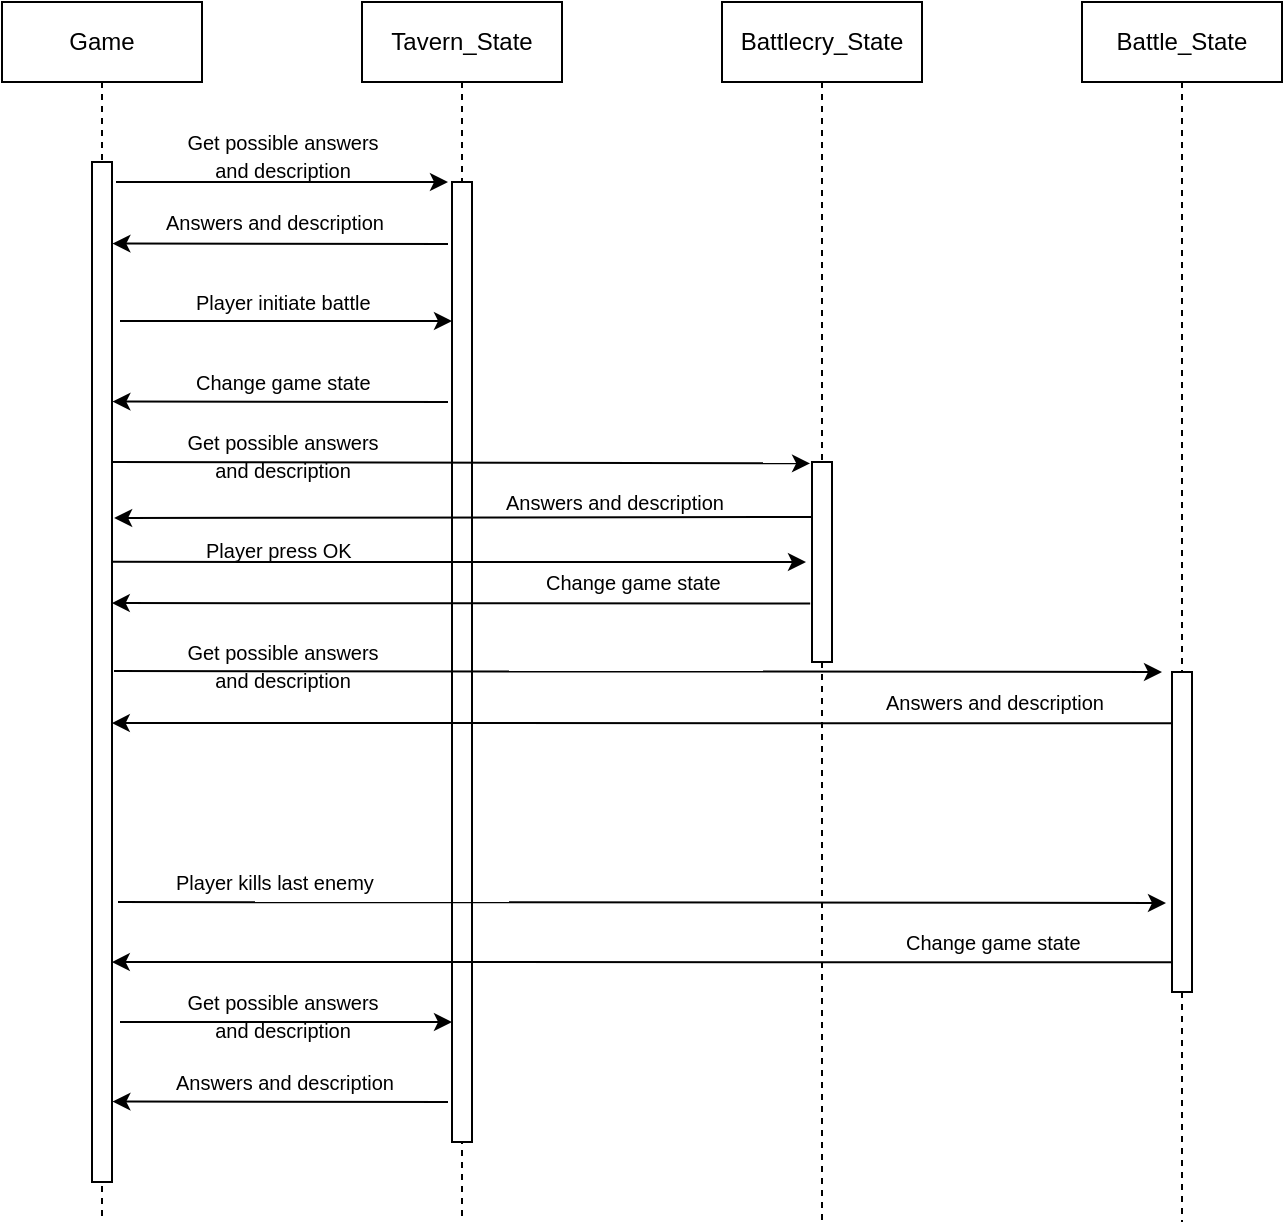 <mxfile version="12.1.3" type="device" pages="1"><diagram id="Mr_EniXjtOihQi1h_XMu" name="Page-1"><mxGraphModel dx="1367" dy="773" grid="1" gridSize="10" guides="1" tooltips="1" connect="1" arrows="1" fold="1" page="1" pageScale="1" pageWidth="827" pageHeight="1169" math="0" shadow="0"><root><mxCell id="0"/><mxCell id="1" parent="0"/><mxCell id="IEhpeCypURXEnSX0drmK-6" style="edgeStyle=orthogonalEdgeStyle;rounded=0;orthogonalLoop=1;jettySize=auto;html=1;endArrow=none;endFill=0;dashed=1;" parent="1" source="IEhpeCypURXEnSX0drmK-1" edge="1"><mxGeometry relative="1" as="geometry"><mxPoint x="120" y="710" as="targetPoint"/></mxGeometry></mxCell><mxCell id="IEhpeCypURXEnSX0drmK-1" value="Game" style="rounded=0;whiteSpace=wrap;html=1;" parent="1" vertex="1"><mxGeometry x="70" y="100" width="100" height="40" as="geometry"/></mxCell><mxCell id="IEhpeCypURXEnSX0drmK-8" style="edgeStyle=orthogonalEdgeStyle;rounded=0;orthogonalLoop=1;jettySize=auto;html=1;dashed=1;endArrow=none;endFill=0;" parent="1" source="IEhpeCypURXEnSX0drmK-2" edge="1"><mxGeometry relative="1" as="geometry"><mxPoint x="300" y="710" as="targetPoint"/></mxGeometry></mxCell><mxCell id="IEhpeCypURXEnSX0drmK-2" value="Tavern_State" style="rounded=0;whiteSpace=wrap;html=1;" parent="1" vertex="1"><mxGeometry x="250" y="100" width="100" height="40" as="geometry"/></mxCell><mxCell id="IEhpeCypURXEnSX0drmK-11" style="edgeStyle=orthogonalEdgeStyle;rounded=0;orthogonalLoop=1;jettySize=auto;html=1;dashed=1;endArrow=none;endFill=0;" parent="1" source="IEhpeCypURXEnSX0drmK-9" edge="1"><mxGeometry relative="1" as="geometry"><mxPoint x="480" y="710" as="targetPoint"/></mxGeometry></mxCell><mxCell id="IEhpeCypURXEnSX0drmK-3" value="Battlecry_State" style="rounded=0;whiteSpace=wrap;html=1;" parent="1" vertex="1"><mxGeometry x="430" y="100" width="100" height="40" as="geometry"/></mxCell><mxCell id="IEhpeCypURXEnSX0drmK-13" style="edgeStyle=orthogonalEdgeStyle;rounded=0;orthogonalLoop=1;jettySize=auto;html=1;dashed=1;endArrow=none;endFill=0;" parent="1" source="IEhpeCypURXEnSX0drmK-12" edge="1"><mxGeometry relative="1" as="geometry"><mxPoint x="660" y="710" as="targetPoint"/></mxGeometry></mxCell><mxCell id="IEhpeCypURXEnSX0drmK-4" value="Battle_State" style="rounded=0;whiteSpace=wrap;html=1;" parent="1" vertex="1"><mxGeometry x="610" y="100" width="100" height="40" as="geometry"/></mxCell><mxCell id="IEhpeCypURXEnSX0drmK-5" value="" style="rounded=0;whiteSpace=wrap;html=1;" parent="1" vertex="1"><mxGeometry x="115" y="180" width="10" height="510" as="geometry"/></mxCell><mxCell id="IEhpeCypURXEnSX0drmK-7" value="" style="rounded=0;whiteSpace=wrap;html=1;" parent="1" vertex="1"><mxGeometry x="295" y="190" width="10" height="480" as="geometry"/></mxCell><mxCell id="IEhpeCypURXEnSX0drmK-14" value="" style="endArrow=classic;html=1;" parent="1" edge="1"><mxGeometry width="50" height="50" relative="1" as="geometry"><mxPoint x="127" y="190" as="sourcePoint"/><mxPoint x="293" y="190" as="targetPoint"/></mxGeometry></mxCell><mxCell id="IEhpeCypURXEnSX0drmK-15" value="&lt;font style=&quot;font-size: 10px&quot;&gt;Get possible answers &lt;br&gt;and description&lt;/font&gt;" style="text;html=1;resizable=0;points=[];autosize=1;align=center;verticalAlign=top;spacingTop=-4;" parent="1" vertex="1"><mxGeometry x="155" y="160" width="110" height="30" as="geometry"/></mxCell><mxCell id="IEhpeCypURXEnSX0drmK-16" value="" style="endArrow=classic;html=1;entryX=1.019;entryY=0.08;entryDx=0;entryDy=0;entryPerimeter=0;" parent="1" target="IEhpeCypURXEnSX0drmK-5" edge="1"><mxGeometry width="50" height="50" relative="1" as="geometry"><mxPoint x="293" y="221" as="sourcePoint"/><mxPoint x="316" y="230" as="targetPoint"/></mxGeometry></mxCell><mxCell id="IEhpeCypURXEnSX0drmK-17" value="&lt;span style=&quot;font-size: 10px&quot;&gt;Answers and description&lt;/span&gt;" style="text;html=1;resizable=0;points=[];autosize=1;align=left;verticalAlign=top;spacingTop=-4;" parent="1" vertex="1"><mxGeometry x="150" y="200" width="120" height="20" as="geometry"/></mxCell><mxCell id="IEhpeCypURXEnSX0drmK-18" value="" style="endArrow=classic;html=1;" parent="1" edge="1"><mxGeometry width="50" height="50" relative="1" as="geometry"><mxPoint x="129" y="259.5" as="sourcePoint"/><mxPoint x="295" y="259.5" as="targetPoint"/></mxGeometry></mxCell><mxCell id="IEhpeCypURXEnSX0drmK-19" value="&lt;font style=&quot;font-size: 10px&quot;&gt;Player initiate battle&lt;/font&gt;" style="text;html=1;resizable=0;points=[];autosize=1;align=left;verticalAlign=top;spacingTop=-4;" parent="1" vertex="1"><mxGeometry x="165" y="240" width="100" height="20" as="geometry"/></mxCell><mxCell id="IEhpeCypURXEnSX0drmK-9" value="" style="rounded=0;whiteSpace=wrap;html=1;" parent="1" vertex="1"><mxGeometry x="475" y="330" width="10" height="100" as="geometry"/></mxCell><mxCell id="IEhpeCypURXEnSX0drmK-20" style="edgeStyle=orthogonalEdgeStyle;rounded=0;orthogonalLoop=1;jettySize=auto;html=1;dashed=1;endArrow=none;endFill=0;" parent="1" source="IEhpeCypURXEnSX0drmK-3" target="IEhpeCypURXEnSX0drmK-9" edge="1"><mxGeometry relative="1" as="geometry"><mxPoint x="480" y="140" as="sourcePoint"/><mxPoint x="480" y="710" as="targetPoint"/></mxGeometry></mxCell><mxCell id="IEhpeCypURXEnSX0drmK-21" value="" style="endArrow=classic;html=1;entryX=1.019;entryY=0.08;entryDx=0;entryDy=0;entryPerimeter=0;" parent="1" edge="1"><mxGeometry width="50" height="50" relative="1" as="geometry"><mxPoint x="293" y="300" as="sourcePoint"/><mxPoint x="125.19" y="299.8" as="targetPoint"/></mxGeometry></mxCell><mxCell id="IEhpeCypURXEnSX0drmK-22" value="&lt;font style=&quot;font-size: 10px&quot;&gt;Change game state&lt;/font&gt;" style="text;html=1;resizable=0;points=[];autosize=1;align=left;verticalAlign=top;spacingTop=-4;" parent="1" vertex="1"><mxGeometry x="165" y="280" width="100" height="20" as="geometry"/></mxCell><mxCell id="IEhpeCypURXEnSX0drmK-23" value="" style="endArrow=classic;html=1;entryX=-0.097;entryY=0.007;entryDx=0;entryDy=0;entryPerimeter=0;" parent="1" target="IEhpeCypURXEnSX0drmK-9" edge="1"><mxGeometry width="50" height="50" relative="1" as="geometry"><mxPoint x="125" y="330" as="sourcePoint"/><mxPoint x="470" y="331" as="targetPoint"/></mxGeometry></mxCell><mxCell id="IEhpeCypURXEnSX0drmK-26" value="&lt;font style=&quot;font-size: 10px&quot;&gt;Get possible answers &lt;br&gt;and description&lt;/font&gt;" style="text;html=1;resizable=0;points=[];autosize=1;align=center;verticalAlign=top;spacingTop=-4;" parent="1" vertex="1"><mxGeometry x="155" y="310" width="110" height="30" as="geometry"/></mxCell><mxCell id="IEhpeCypURXEnSX0drmK-29" value="&lt;span style=&quot;font-size: 10px&quot;&gt;Answers and description&lt;/span&gt;" style="text;html=1;resizable=0;points=[];autosize=1;align=left;verticalAlign=top;spacingTop=-4;" parent="1" vertex="1"><mxGeometry x="320" y="340" width="120" height="20" as="geometry"/></mxCell><mxCell id="IEhpeCypURXEnSX0drmK-30" value="" style="endArrow=classic;html=1;entryX=1.107;entryY=0.349;entryDx=0;entryDy=0;entryPerimeter=0;" parent="1" target="IEhpeCypURXEnSX0drmK-5" edge="1"><mxGeometry width="50" height="50" relative="1" as="geometry"><mxPoint x="475" y="357.5" as="sourcePoint"/><mxPoint x="127.88" y="358.04" as="targetPoint"/></mxGeometry></mxCell><mxCell id="IEhpeCypURXEnSX0drmK-31" value="" style="endArrow=classic;html=1;exitX=1;exitY=0.392;exitDx=0;exitDy=0;exitPerimeter=0;" parent="1" source="IEhpeCypURXEnSX0drmK-5" edge="1"><mxGeometry width="50" height="50" relative="1" as="geometry"><mxPoint x="125" y="389.5" as="sourcePoint"/><mxPoint x="472" y="380" as="targetPoint"/><Array as="points"><mxPoint x="280" y="380"/></Array></mxGeometry></mxCell><mxCell id="IEhpeCypURXEnSX0drmK-32" value="&lt;font style=&quot;font-size: 10px&quot;&gt;Player press OK&lt;/font&gt;" style="text;html=1;" parent="1" vertex="1"><mxGeometry x="170" y="360" width="80" height="30" as="geometry"/></mxCell><mxCell id="IEhpeCypURXEnSX0drmK-33" value="&lt;font style=&quot;font-size: 10px&quot;&gt;Change game state&lt;/font&gt;" style="text;html=1;resizable=0;points=[];autosize=1;align=left;verticalAlign=top;spacingTop=-4;" parent="1" vertex="1"><mxGeometry x="340" y="380" width="100" height="20" as="geometry"/></mxCell><mxCell id="IEhpeCypURXEnSX0drmK-34" value="" style="endArrow=classic;html=1;entryX=1.188;entryY=0.354;entryDx=0;entryDy=0;entryPerimeter=0;exitX=-0.091;exitY=0.707;exitDx=0;exitDy=0;exitPerimeter=0;" parent="1" source="IEhpeCypURXEnSX0drmK-9" edge="1"><mxGeometry width="50" height="50" relative="1" as="geometry"><mxPoint x="472" y="400" as="sourcePoint"/><mxPoint x="124.88" y="400.54" as="targetPoint"/></mxGeometry></mxCell><mxCell id="IEhpeCypURXEnSX0drmK-12" value="" style="rounded=0;whiteSpace=wrap;html=1;" parent="1" vertex="1"><mxGeometry x="655" y="435" width="10" height="160" as="geometry"/></mxCell><mxCell id="IEhpeCypURXEnSX0drmK-36" style="edgeStyle=orthogonalEdgeStyle;rounded=0;orthogonalLoop=1;jettySize=auto;html=1;dashed=1;endArrow=none;endFill=0;" parent="1" source="IEhpeCypURXEnSX0drmK-4" target="IEhpeCypURXEnSX0drmK-12" edge="1"><mxGeometry relative="1" as="geometry"><mxPoint x="660" y="140" as="sourcePoint"/><mxPoint x="660" y="710" as="targetPoint"/></mxGeometry></mxCell><mxCell id="IEhpeCypURXEnSX0drmK-38" value="" style="endArrow=classic;html=1;" parent="1" edge="1"><mxGeometry width="50" height="50" relative="1" as="geometry"><mxPoint x="126" y="434.5" as="sourcePoint"/><mxPoint x="650" y="435" as="targetPoint"/></mxGeometry></mxCell><mxCell id="IEhpeCypURXEnSX0drmK-39" value="&lt;font style=&quot;font-size: 10px&quot;&gt;Get possible answers &lt;br&gt;and description&lt;/font&gt;" style="text;html=1;resizable=0;points=[];autosize=1;align=center;verticalAlign=top;spacingTop=-4;" parent="1" vertex="1"><mxGeometry x="155" y="415" width="110" height="30" as="geometry"/></mxCell><mxCell id="IEhpeCypURXEnSX0drmK-40" value="" style="endArrow=classic;html=1;entryX=1.188;entryY=0.354;entryDx=0;entryDy=0;entryPerimeter=0;exitX=0.019;exitY=0.16;exitDx=0;exitDy=0;exitPerimeter=0;" parent="1" source="IEhpeCypURXEnSX0drmK-12" edge="1"><mxGeometry width="50" height="50" relative="1" as="geometry"><mxPoint x="650" y="461" as="sourcePoint"/><mxPoint x="124.88" y="460.54" as="targetPoint"/></mxGeometry></mxCell><mxCell id="IEhpeCypURXEnSX0drmK-41" value="&lt;span style=&quot;font-size: 10px&quot;&gt;Answers and description&lt;/span&gt;" style="text;html=1;resizable=0;points=[];autosize=1;align=left;verticalAlign=top;spacingTop=-4;" parent="1" vertex="1"><mxGeometry x="510" y="440" width="120" height="20" as="geometry"/></mxCell><mxCell id="IEhpeCypURXEnSX0drmK-43" value="" style="endArrow=classic;html=1;" parent="1" edge="1"><mxGeometry width="50" height="50" relative="1" as="geometry"><mxPoint x="128" y="550" as="sourcePoint"/><mxPoint x="652" y="550.5" as="targetPoint"/></mxGeometry></mxCell><mxCell id="IEhpeCypURXEnSX0drmK-44" value="&lt;font style=&quot;font-size: 10px&quot;&gt;Player kills last enemy&lt;/font&gt;" style="text;html=1;resizable=0;points=[];autosize=1;align=left;verticalAlign=top;spacingTop=-4;" parent="1" vertex="1"><mxGeometry x="155" y="530" width="110" height="20" as="geometry"/></mxCell><mxCell id="IEhpeCypURXEnSX0drmK-45" value="" style="endArrow=classic;html=1;entryX=1.188;entryY=0.354;entryDx=0;entryDy=0;entryPerimeter=0;exitX=0.019;exitY=0.16;exitDx=0;exitDy=0;exitPerimeter=0;" parent="1" edge="1"><mxGeometry width="50" height="50" relative="1" as="geometry"><mxPoint x="655.19" y="580.1" as="sourcePoint"/><mxPoint x="124.88" y="580.04" as="targetPoint"/></mxGeometry></mxCell><mxCell id="IEhpeCypURXEnSX0drmK-46" value="&lt;font style=&quot;font-size: 10px&quot;&gt;Change game state&lt;/font&gt;" style="text;html=1;resizable=0;points=[];autosize=1;align=left;verticalAlign=top;spacingTop=-4;" parent="1" vertex="1"><mxGeometry x="520" y="560" width="100" height="20" as="geometry"/></mxCell><mxCell id="IEhpeCypURXEnSX0drmK-47" value="" style="endArrow=classic;html=1;" parent="1" edge="1"><mxGeometry width="50" height="50" relative="1" as="geometry"><mxPoint x="129" y="610" as="sourcePoint"/><mxPoint x="295" y="610" as="targetPoint"/></mxGeometry></mxCell><mxCell id="IEhpeCypURXEnSX0drmK-48" value="&lt;font style=&quot;font-size: 10px&quot;&gt;Get possible answers &lt;br&gt;and description&lt;/font&gt;" style="text;html=1;resizable=0;points=[];autosize=1;align=center;verticalAlign=top;spacingTop=-4;" parent="1" vertex="1"><mxGeometry x="155" y="590" width="110" height="30" as="geometry"/></mxCell><mxCell id="IEhpeCypURXEnSX0drmK-49" value="" style="endArrow=classic;html=1;entryX=1.019;entryY=0.08;entryDx=0;entryDy=0;entryPerimeter=0;" parent="1" edge="1"><mxGeometry width="50" height="50" relative="1" as="geometry"><mxPoint x="293" y="650" as="sourcePoint"/><mxPoint x="125.19" y="649.8" as="targetPoint"/></mxGeometry></mxCell><mxCell id="IEhpeCypURXEnSX0drmK-50" value="&lt;span style=&quot;font-size: 10px&quot;&gt;Answers and description&lt;/span&gt;" style="text;html=1;resizable=0;points=[];autosize=1;align=left;verticalAlign=top;spacingTop=-4;" parent="1" vertex="1"><mxGeometry x="155" y="630" width="120" height="20" as="geometry"/></mxCell></root></mxGraphModel></diagram></mxfile>